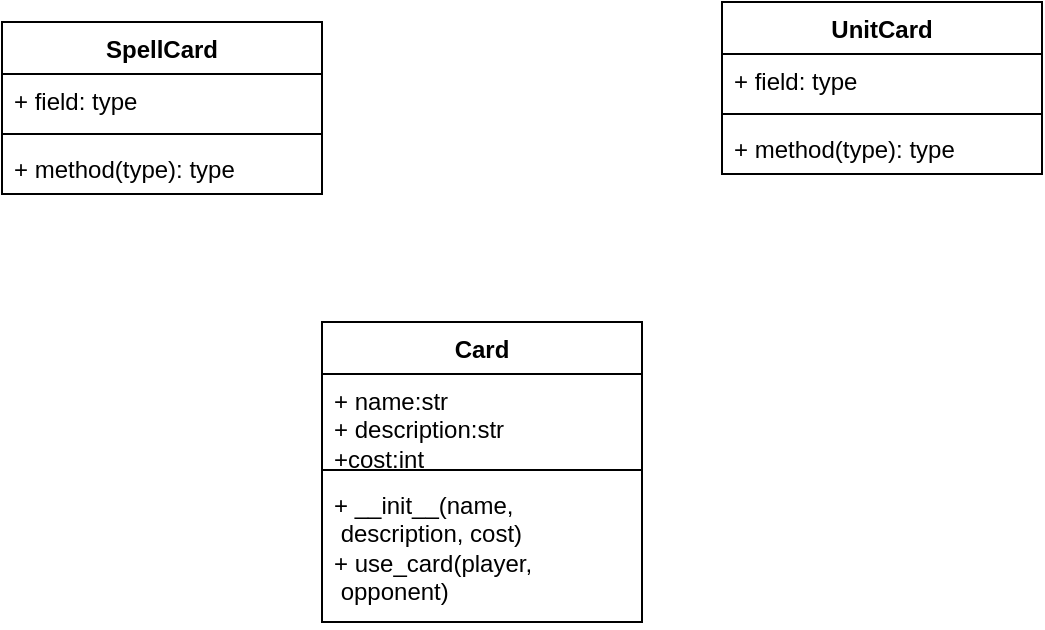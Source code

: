 <mxfile version="24.7.17">
  <diagram name="Page-1" id="fe7XKm-T3SdhIIFN7xKr">
    <mxGraphModel dx="1050" dy="557" grid="1" gridSize="10" guides="1" tooltips="1" connect="1" arrows="1" fold="1" page="1" pageScale="1" pageWidth="850" pageHeight="1100" math="0" shadow="0">
      <root>
        <mxCell id="0" />
        <mxCell id="1" parent="0" />
        <mxCell id="HUMPWqH5aUB_DNh9UotB-1" value="Card" style="swimlane;fontStyle=1;align=center;verticalAlign=top;childLayout=stackLayout;horizontal=1;startSize=26;horizontalStack=0;resizeParent=1;resizeParentMax=0;resizeLast=0;collapsible=1;marginBottom=0;whiteSpace=wrap;html=1;" parent="1" vertex="1">
          <mxGeometry x="290" y="270" width="160" height="150" as="geometry" />
        </mxCell>
        <mxCell id="HUMPWqH5aUB_DNh9UotB-2" value="+ name:str&lt;div&gt;+ description:str&lt;/div&gt;&lt;div&gt;+cost:int&lt;/div&gt;" style="text;strokeColor=none;fillColor=none;align=left;verticalAlign=top;spacingLeft=4;spacingRight=4;overflow=hidden;rotatable=0;points=[[0,0.5],[1,0.5]];portConstraint=eastwest;whiteSpace=wrap;html=1;" parent="HUMPWqH5aUB_DNh9UotB-1" vertex="1">
          <mxGeometry y="26" width="160" height="44" as="geometry" />
        </mxCell>
        <mxCell id="HUMPWqH5aUB_DNh9UotB-3" value="" style="line;strokeWidth=1;fillColor=none;align=left;verticalAlign=middle;spacingTop=-1;spacingLeft=3;spacingRight=3;rotatable=0;labelPosition=right;points=[];portConstraint=eastwest;strokeColor=inherit;" parent="HUMPWqH5aUB_DNh9UotB-1" vertex="1">
          <mxGeometry y="70" width="160" height="8" as="geometry" />
        </mxCell>
        <mxCell id="HUMPWqH5aUB_DNh9UotB-4" value="&lt;span class=&quot;hljs-operator&quot;&gt;+&lt;/span&gt; __init__(name,&amp;nbsp;&lt;br&gt;&amp;nbsp;description, cost)&lt;br&gt;&lt;span class=&quot;hljs-operator&quot;&gt;+&lt;/span&gt; use_card(player,&amp;nbsp;&lt;br&gt;&amp;nbsp;opponent)" style="text;strokeColor=none;fillColor=none;align=left;verticalAlign=top;spacingLeft=4;spacingRight=4;overflow=hidden;rotatable=0;points=[[0,0.5],[1,0.5]];portConstraint=eastwest;whiteSpace=wrap;html=1;" parent="HUMPWqH5aUB_DNh9UotB-1" vertex="1">
          <mxGeometry y="78" width="160" height="72" as="geometry" />
        </mxCell>
        <mxCell id="HUMPWqH5aUB_DNh9UotB-5" value="SpellCard" style="swimlane;fontStyle=1;align=center;verticalAlign=top;childLayout=stackLayout;horizontal=1;startSize=26;horizontalStack=0;resizeParent=1;resizeParentMax=0;resizeLast=0;collapsible=1;marginBottom=0;whiteSpace=wrap;html=1;" parent="1" vertex="1">
          <mxGeometry x="130" y="120" width="160" height="86" as="geometry" />
        </mxCell>
        <mxCell id="HUMPWqH5aUB_DNh9UotB-6" value="+ field: type" style="text;strokeColor=none;fillColor=none;align=left;verticalAlign=top;spacingLeft=4;spacingRight=4;overflow=hidden;rotatable=0;points=[[0,0.5],[1,0.5]];portConstraint=eastwest;whiteSpace=wrap;html=1;" parent="HUMPWqH5aUB_DNh9UotB-5" vertex="1">
          <mxGeometry y="26" width="160" height="26" as="geometry" />
        </mxCell>
        <mxCell id="HUMPWqH5aUB_DNh9UotB-7" value="" style="line;strokeWidth=1;fillColor=none;align=left;verticalAlign=middle;spacingTop=-1;spacingLeft=3;spacingRight=3;rotatable=0;labelPosition=right;points=[];portConstraint=eastwest;strokeColor=inherit;" parent="HUMPWqH5aUB_DNh9UotB-5" vertex="1">
          <mxGeometry y="52" width="160" height="8" as="geometry" />
        </mxCell>
        <mxCell id="HUMPWqH5aUB_DNh9UotB-8" value="+ method(type): type" style="text;strokeColor=none;fillColor=none;align=left;verticalAlign=top;spacingLeft=4;spacingRight=4;overflow=hidden;rotatable=0;points=[[0,0.5],[1,0.5]];portConstraint=eastwest;whiteSpace=wrap;html=1;" parent="HUMPWqH5aUB_DNh9UotB-5" vertex="1">
          <mxGeometry y="60" width="160" height="26" as="geometry" />
        </mxCell>
        <mxCell id="h8zjDOAOhpJN7oBDqIha-1" value="UnitCard" style="swimlane;fontStyle=1;align=center;verticalAlign=top;childLayout=stackLayout;horizontal=1;startSize=26;horizontalStack=0;resizeParent=1;resizeParentMax=0;resizeLast=0;collapsible=1;marginBottom=0;whiteSpace=wrap;html=1;" vertex="1" parent="1">
          <mxGeometry x="490" y="110" width="160" height="86" as="geometry" />
        </mxCell>
        <mxCell id="h8zjDOAOhpJN7oBDqIha-2" value="+ field: type" style="text;strokeColor=none;fillColor=none;align=left;verticalAlign=top;spacingLeft=4;spacingRight=4;overflow=hidden;rotatable=0;points=[[0,0.5],[1,0.5]];portConstraint=eastwest;whiteSpace=wrap;html=1;" vertex="1" parent="h8zjDOAOhpJN7oBDqIha-1">
          <mxGeometry y="26" width="160" height="26" as="geometry" />
        </mxCell>
        <mxCell id="h8zjDOAOhpJN7oBDqIha-3" value="" style="line;strokeWidth=1;fillColor=none;align=left;verticalAlign=middle;spacingTop=-1;spacingLeft=3;spacingRight=3;rotatable=0;labelPosition=right;points=[];portConstraint=eastwest;strokeColor=inherit;" vertex="1" parent="h8zjDOAOhpJN7oBDqIha-1">
          <mxGeometry y="52" width="160" height="8" as="geometry" />
        </mxCell>
        <mxCell id="h8zjDOAOhpJN7oBDqIha-4" value="+ method(type): type" style="text;strokeColor=none;fillColor=none;align=left;verticalAlign=top;spacingLeft=4;spacingRight=4;overflow=hidden;rotatable=0;points=[[0,0.5],[1,0.5]];portConstraint=eastwest;whiteSpace=wrap;html=1;" vertex="1" parent="h8zjDOAOhpJN7oBDqIha-1">
          <mxGeometry y="60" width="160" height="26" as="geometry" />
        </mxCell>
      </root>
    </mxGraphModel>
  </diagram>
</mxfile>
